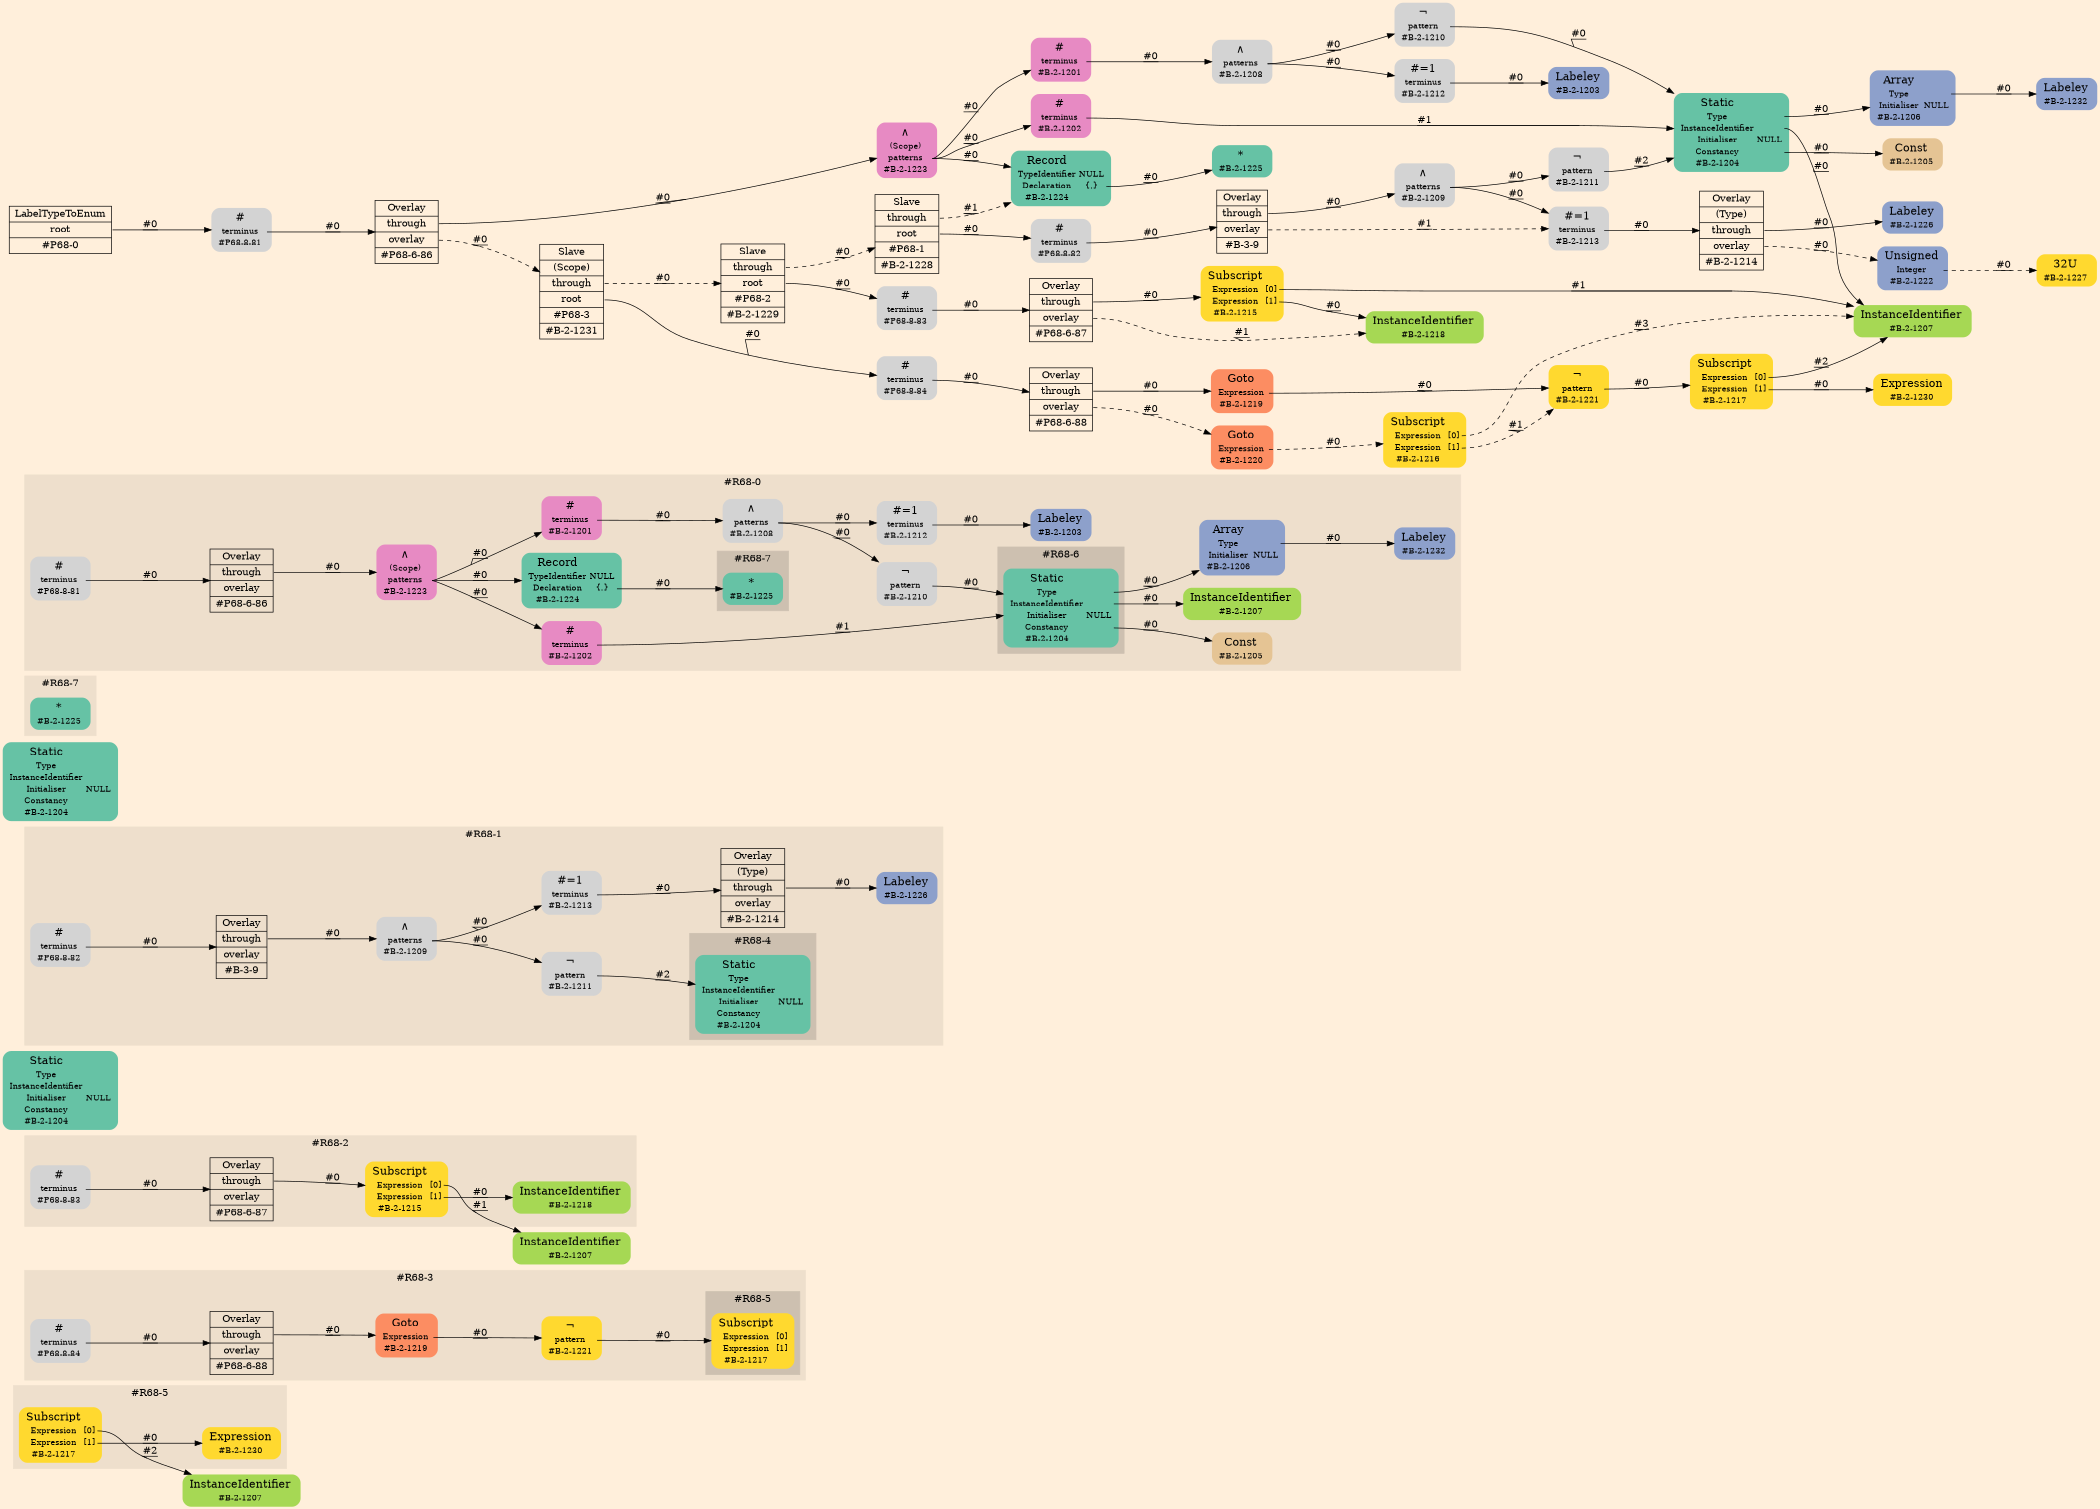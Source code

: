 digraph Inferno {
graph [
rankdir = "LR"
ranksep = 1.0
size = "14,20"
bgcolor = antiquewhite1
color = black
fontcolor = black
];
node [
];
"#R68-5/#B-2-1207" [
shape = "plaintext"
fillcolor = "/set28/5"
label = <<TABLE BORDER="0" CELLBORDER="0" CELLSPACING="0">
 <TR>
  <TD><FONT POINT-SIZE="16.0">InstanceIdentifier</FONT></TD>
  <TD></TD>
 </TR>
 <TR>
  <TD>#B-2-1207</TD>
  <TD PORT="port0"></TD>
 </TR>
</TABLE>>
style = "rounded,filled"
fontsize = "12"
];
subgraph "cluster#R68-5" {
label = "#R68-5"
style = "filled"
color = antiquewhite2
"#R68-5/#B-2-1230" [
shape = "plaintext"
fillcolor = "/set28/6"
label = <<TABLE BORDER="0" CELLBORDER="0" CELLSPACING="0">
 <TR>
  <TD><FONT POINT-SIZE="16.0">Expression</FONT></TD>
  <TD></TD>
 </TR>
 <TR>
  <TD>#B-2-1230</TD>
  <TD PORT="port0"></TD>
 </TR>
</TABLE>>
style = "rounded,filled"
fontsize = "12"
];
"#R68-5/#B-2-1217" [
shape = "plaintext"
fillcolor = "/set28/6"
label = <<TABLE BORDER="0" CELLBORDER="0" CELLSPACING="0">
 <TR>
  <TD><FONT POINT-SIZE="16.0">Subscript</FONT></TD>
  <TD></TD>
 </TR>
 <TR>
  <TD>Expression</TD>
  <TD PORT="port0">[0]</TD>
 </TR>
 <TR>
  <TD>Expression</TD>
  <TD PORT="port1">[1]</TD>
 </TR>
 <TR>
  <TD>#B-2-1217</TD>
  <TD PORT="port2"></TD>
 </TR>
</TABLE>>
style = "rounded,filled"
fontsize = "12"
];
}
subgraph "cluster#R68-3" {
label = "#R68-3"
style = "filled"
color = antiquewhite2
"#R68-3/#B-2-1221" [
shape = "plaintext"
fillcolor = "/set28/6"
label = <<TABLE BORDER="0" CELLBORDER="0" CELLSPACING="0">
 <TR>
  <TD><FONT POINT-SIZE="16.0">¬</FONT></TD>
  <TD></TD>
 </TR>
 <TR>
  <TD>pattern</TD>
  <TD PORT="port0"></TD>
 </TR>
 <TR>
  <TD>#B-2-1221</TD>
  <TD PORT="port1"></TD>
 </TR>
</TABLE>>
style = "rounded,filled"
fontsize = "12"
];
"#R68-3/#B-2-1219" [
shape = "plaintext"
fillcolor = "/set28/2"
label = <<TABLE BORDER="0" CELLBORDER="0" CELLSPACING="0">
 <TR>
  <TD><FONT POINT-SIZE="16.0">Goto</FONT></TD>
  <TD></TD>
 </TR>
 <TR>
  <TD>Expression</TD>
  <TD PORT="port0"></TD>
 </TR>
 <TR>
  <TD>#B-2-1219</TD>
  <TD PORT="port1"></TD>
 </TR>
</TABLE>>
style = "rounded,filled"
fontsize = "12"
];
"#R68-3/#P68-8-84" [
shape = "plaintext"
label = <<TABLE BORDER="0" CELLBORDER="0" CELLSPACING="0">
 <TR>
  <TD><FONT POINT-SIZE="16.0">#</FONT></TD>
  <TD></TD>
 </TR>
 <TR>
  <TD>terminus</TD>
  <TD PORT="port0"></TD>
 </TR>
 <TR>
  <TD>#P68-8-84</TD>
  <TD PORT="port1"></TD>
 </TR>
</TABLE>>
style = "rounded,filled"
fontsize = "12"
];
"#R68-3/#P68-6-88" [
shape = "record"
fillcolor = antiquewhite2
label = "<fixed> Overlay | <port0> through | <port1> overlay | <port2> #P68-6-88"
style = "filled"
fontsize = "14"
color = black
fontcolor = black
];
subgraph "cluster#R68-5" {
label = "#R68-5"
style = "filled"
color = antiquewhite3
"#R68-3/#B-2-1217" [
shape = "plaintext"
fillcolor = "/set28/6"
label = <<TABLE BORDER="0" CELLBORDER="0" CELLSPACING="0">
 <TR>
  <TD><FONT POINT-SIZE="16.0">Subscript</FONT></TD>
  <TD></TD>
 </TR>
 <TR>
  <TD>Expression</TD>
  <TD PORT="port0">[0]</TD>
 </TR>
 <TR>
  <TD>Expression</TD>
  <TD PORT="port1">[1]</TD>
 </TR>
 <TR>
  <TD>#B-2-1217</TD>
  <TD PORT="port2"></TD>
 </TR>
</TABLE>>
style = "rounded,filled"
fontsize = "12"
];
}
}
"#R68-2/#B-2-1207" [
shape = "plaintext"
fillcolor = "/set28/5"
label = <<TABLE BORDER="0" CELLBORDER="0" CELLSPACING="0">
 <TR>
  <TD><FONT POINT-SIZE="16.0">InstanceIdentifier</FONT></TD>
  <TD></TD>
 </TR>
 <TR>
  <TD>#B-2-1207</TD>
  <TD PORT="port0"></TD>
 </TR>
</TABLE>>
style = "rounded,filled"
fontsize = "12"
];
subgraph "cluster#R68-2" {
label = "#R68-2"
style = "filled"
color = antiquewhite2
"#R68-2/#B-2-1218" [
shape = "plaintext"
fillcolor = "/set28/5"
label = <<TABLE BORDER="0" CELLBORDER="0" CELLSPACING="0">
 <TR>
  <TD><FONT POINT-SIZE="16.0">InstanceIdentifier</FONT></TD>
  <TD></TD>
 </TR>
 <TR>
  <TD>#B-2-1218</TD>
  <TD PORT="port0"></TD>
 </TR>
</TABLE>>
style = "rounded,filled"
fontsize = "12"
];
"#R68-2/#P68-8-83" [
shape = "plaintext"
label = <<TABLE BORDER="0" CELLBORDER="0" CELLSPACING="0">
 <TR>
  <TD><FONT POINT-SIZE="16.0">#</FONT></TD>
  <TD></TD>
 </TR>
 <TR>
  <TD>terminus</TD>
  <TD PORT="port0"></TD>
 </TR>
 <TR>
  <TD>#P68-8-83</TD>
  <TD PORT="port1"></TD>
 </TR>
</TABLE>>
style = "rounded,filled"
fontsize = "12"
];
"#R68-2/#B-2-1215" [
shape = "plaintext"
fillcolor = "/set28/6"
label = <<TABLE BORDER="0" CELLBORDER="0" CELLSPACING="0">
 <TR>
  <TD><FONT POINT-SIZE="16.0">Subscript</FONT></TD>
  <TD></TD>
 </TR>
 <TR>
  <TD>Expression</TD>
  <TD PORT="port0">[0]</TD>
 </TR>
 <TR>
  <TD>Expression</TD>
  <TD PORT="port1">[1]</TD>
 </TR>
 <TR>
  <TD>#B-2-1215</TD>
  <TD PORT="port2"></TD>
 </TR>
</TABLE>>
style = "rounded,filled"
fontsize = "12"
];
"#R68-2/#P68-6-87" [
shape = "record"
fillcolor = antiquewhite2
label = "<fixed> Overlay | <port0> through | <port1> overlay | <port2> #P68-6-87"
style = "filled"
fontsize = "14"
color = black
fontcolor = black
];
}
"#R68-4/#B-2-1204" [
shape = "plaintext"
fillcolor = "/set28/1"
label = <<TABLE BORDER="0" CELLBORDER="0" CELLSPACING="0">
 <TR>
  <TD><FONT POINT-SIZE="16.0">Static</FONT></TD>
  <TD></TD>
 </TR>
 <TR>
  <TD>Type</TD>
  <TD PORT="port0"></TD>
 </TR>
 <TR>
  <TD>InstanceIdentifier</TD>
  <TD PORT="port1"></TD>
 </TR>
 <TR>
  <TD>Initialiser</TD>
  <TD PORT="port2">NULL</TD>
 </TR>
 <TR>
  <TD>Constancy</TD>
  <TD PORT="port3"></TD>
 </TR>
 <TR>
  <TD>#B-2-1204</TD>
  <TD PORT="port4"></TD>
 </TR>
</TABLE>>
style = "rounded,filled"
fontsize = "12"
];
subgraph "cluster#R68-4" {
label = "#R68-4"
style = "filled"
color = antiquewhite2
}
subgraph "cluster#R68-1" {
label = "#R68-1"
style = "filled"
color = antiquewhite2
"#R68-1/#B-2-1211" [
shape = "plaintext"
label = <<TABLE BORDER="0" CELLBORDER="0" CELLSPACING="0">
 <TR>
  <TD><FONT POINT-SIZE="16.0">¬</FONT></TD>
  <TD></TD>
 </TR>
 <TR>
  <TD>pattern</TD>
  <TD PORT="port0"></TD>
 </TR>
 <TR>
  <TD>#B-2-1211</TD>
  <TD PORT="port1"></TD>
 </TR>
</TABLE>>
style = "rounded,filled"
fontsize = "12"
];
"#R68-1/#B-3-9" [
shape = "record"
fillcolor = antiquewhite2
label = "<fixed> Overlay | <port0> through | <port1> overlay | <port2> #B-3-9"
style = "filled"
fontsize = "14"
color = black
fontcolor = black
];
"#R68-1/#B-2-1213" [
shape = "plaintext"
label = <<TABLE BORDER="0" CELLBORDER="0" CELLSPACING="0">
 <TR>
  <TD><FONT POINT-SIZE="16.0">#=1</FONT></TD>
  <TD></TD>
 </TR>
 <TR>
  <TD>terminus</TD>
  <TD PORT="port0"></TD>
 </TR>
 <TR>
  <TD>#B-2-1213</TD>
  <TD PORT="port1"></TD>
 </TR>
</TABLE>>
style = "rounded,filled"
fontsize = "12"
];
"#R68-1/#B-2-1214" [
shape = "record"
fillcolor = antiquewhite2
label = "<fixed> Overlay | <port0> (Type) | <port1> through | <port2> overlay | <port3> #B-2-1214"
style = "filled"
fontsize = "14"
color = black
fontcolor = black
];
"#R68-1/#B-2-1226" [
shape = "plaintext"
fillcolor = "/set28/3"
label = <<TABLE BORDER="0" CELLBORDER="0" CELLSPACING="0">
 <TR>
  <TD><FONT POINT-SIZE="16.0">Labeley</FONT></TD>
  <TD></TD>
 </TR>
 <TR>
  <TD>#B-2-1226</TD>
  <TD PORT="port0"></TD>
 </TR>
</TABLE>>
style = "rounded,filled"
fontsize = "12"
];
"#R68-1/#P68-8-82" [
shape = "plaintext"
label = <<TABLE BORDER="0" CELLBORDER="0" CELLSPACING="0">
 <TR>
  <TD><FONT POINT-SIZE="16.0">#</FONT></TD>
  <TD></TD>
 </TR>
 <TR>
  <TD>terminus</TD>
  <TD PORT="port0"></TD>
 </TR>
 <TR>
  <TD>#P68-8-82</TD>
  <TD PORT="port1"></TD>
 </TR>
</TABLE>>
style = "rounded,filled"
fontsize = "12"
];
"#R68-1/#B-2-1209" [
shape = "plaintext"
label = <<TABLE BORDER="0" CELLBORDER="0" CELLSPACING="0">
 <TR>
  <TD><FONT POINT-SIZE="16.0">∧</FONT></TD>
  <TD></TD>
 </TR>
 <TR>
  <TD>patterns</TD>
  <TD PORT="port0"></TD>
 </TR>
 <TR>
  <TD>#B-2-1209</TD>
  <TD PORT="port1"></TD>
 </TR>
</TABLE>>
style = "rounded,filled"
fontsize = "12"
];
subgraph "cluster#R68-4" {
label = "#R68-4"
style = "filled"
color = antiquewhite3
"#R68-1/#B-2-1204" [
shape = "plaintext"
fillcolor = "/set28/1"
label = <<TABLE BORDER="0" CELLBORDER="0" CELLSPACING="0">
 <TR>
  <TD><FONT POINT-SIZE="16.0">Static</FONT></TD>
  <TD></TD>
 </TR>
 <TR>
  <TD>Type</TD>
  <TD PORT="port0"></TD>
 </TR>
 <TR>
  <TD>InstanceIdentifier</TD>
  <TD PORT="port1"></TD>
 </TR>
 <TR>
  <TD>Initialiser</TD>
  <TD PORT="port2">NULL</TD>
 </TR>
 <TR>
  <TD>Constancy</TD>
  <TD PORT="port3"></TD>
 </TR>
 <TR>
  <TD>#B-2-1204</TD>
  <TD PORT="port4"></TD>
 </TR>
</TABLE>>
style = "rounded,filled"
fontsize = "12"
];
}
}
"#R68-6/#B-2-1204" [
shape = "plaintext"
fillcolor = "/set28/1"
label = <<TABLE BORDER="0" CELLBORDER="0" CELLSPACING="0">
 <TR>
  <TD><FONT POINT-SIZE="16.0">Static</FONT></TD>
  <TD></TD>
 </TR>
 <TR>
  <TD>Type</TD>
  <TD PORT="port0"></TD>
 </TR>
 <TR>
  <TD>InstanceIdentifier</TD>
  <TD PORT="port1"></TD>
 </TR>
 <TR>
  <TD>Initialiser</TD>
  <TD PORT="port2">NULL</TD>
 </TR>
 <TR>
  <TD>Constancy</TD>
  <TD PORT="port3"></TD>
 </TR>
 <TR>
  <TD>#B-2-1204</TD>
  <TD PORT="port4"></TD>
 </TR>
</TABLE>>
style = "rounded,filled"
fontsize = "12"
];
subgraph "cluster#R68-6" {
label = "#R68-6"
style = "filled"
color = antiquewhite2
}
subgraph "cluster#R68-7" {
label = "#R68-7"
style = "filled"
color = antiquewhite2
"#R68-7/#B-2-1225" [
shape = "plaintext"
fillcolor = "/set28/1"
label = <<TABLE BORDER="0" CELLBORDER="0" CELLSPACING="0">
 <TR>
  <TD><FONT POINT-SIZE="16.0">*</FONT></TD>
  <TD></TD>
 </TR>
 <TR>
  <TD>#B-2-1225</TD>
  <TD PORT="port0"></TD>
 </TR>
</TABLE>>
style = "rounded,filled"
fontsize = "12"
];
}
subgraph "cluster#R68-0" {
label = "#R68-0"
style = "filled"
color = antiquewhite2
"#R68-0/#B-2-1205" [
shape = "plaintext"
fillcolor = "/set28/7"
label = <<TABLE BORDER="0" CELLBORDER="0" CELLSPACING="0">
 <TR>
  <TD><FONT POINT-SIZE="16.0">Const</FONT></TD>
  <TD></TD>
 </TR>
 <TR>
  <TD>#B-2-1205</TD>
  <TD PORT="port0"></TD>
 </TR>
</TABLE>>
style = "rounded,filled"
fontsize = "12"
];
"#R68-0/#B-2-1232" [
shape = "plaintext"
fillcolor = "/set28/3"
label = <<TABLE BORDER="0" CELLBORDER="0" CELLSPACING="0">
 <TR>
  <TD><FONT POINT-SIZE="16.0">Labeley</FONT></TD>
  <TD></TD>
 </TR>
 <TR>
  <TD>#B-2-1232</TD>
  <TD PORT="port0"></TD>
 </TR>
</TABLE>>
style = "rounded,filled"
fontsize = "12"
];
"#R68-0/#B-2-1206" [
shape = "plaintext"
fillcolor = "/set28/3"
label = <<TABLE BORDER="0" CELLBORDER="0" CELLSPACING="0">
 <TR>
  <TD><FONT POINT-SIZE="16.0">Array</FONT></TD>
  <TD></TD>
 </TR>
 <TR>
  <TD>Type</TD>
  <TD PORT="port0"></TD>
 </TR>
 <TR>
  <TD>Initialiser</TD>
  <TD PORT="port1">NULL</TD>
 </TR>
 <TR>
  <TD>#B-2-1206</TD>
  <TD PORT="port2"></TD>
 </TR>
</TABLE>>
style = "rounded,filled"
fontsize = "12"
];
"#R68-0/#B-2-1207" [
shape = "plaintext"
fillcolor = "/set28/5"
label = <<TABLE BORDER="0" CELLBORDER="0" CELLSPACING="0">
 <TR>
  <TD><FONT POINT-SIZE="16.0">InstanceIdentifier</FONT></TD>
  <TD></TD>
 </TR>
 <TR>
  <TD>#B-2-1207</TD>
  <TD PORT="port0"></TD>
 </TR>
</TABLE>>
style = "rounded,filled"
fontsize = "12"
];
"#R68-0/#B-2-1210" [
shape = "plaintext"
label = <<TABLE BORDER="0" CELLBORDER="0" CELLSPACING="0">
 <TR>
  <TD><FONT POINT-SIZE="16.0">¬</FONT></TD>
  <TD></TD>
 </TR>
 <TR>
  <TD>pattern</TD>
  <TD PORT="port0"></TD>
 </TR>
 <TR>
  <TD>#B-2-1210</TD>
  <TD PORT="port1"></TD>
 </TR>
</TABLE>>
style = "rounded,filled"
fontsize = "12"
];
"#R68-0/#B-2-1212" [
shape = "plaintext"
label = <<TABLE BORDER="0" CELLBORDER="0" CELLSPACING="0">
 <TR>
  <TD><FONT POINT-SIZE="16.0">#=1</FONT></TD>
  <TD></TD>
 </TR>
 <TR>
  <TD>terminus</TD>
  <TD PORT="port0"></TD>
 </TR>
 <TR>
  <TD>#B-2-1212</TD>
  <TD PORT="port1"></TD>
 </TR>
</TABLE>>
style = "rounded,filled"
fontsize = "12"
];
"#R68-0/#B-2-1202" [
shape = "plaintext"
fillcolor = "/set28/4"
label = <<TABLE BORDER="0" CELLBORDER="0" CELLSPACING="0">
 <TR>
  <TD><FONT POINT-SIZE="16.0">#</FONT></TD>
  <TD></TD>
 </TR>
 <TR>
  <TD>terminus</TD>
  <TD PORT="port0"></TD>
 </TR>
 <TR>
  <TD>#B-2-1202</TD>
  <TD PORT="port1"></TD>
 </TR>
</TABLE>>
style = "rounded,filled"
fontsize = "12"
];
"#R68-0/#P68-6-86" [
shape = "record"
fillcolor = antiquewhite2
label = "<fixed> Overlay | <port0> through | <port1> overlay | <port2> #P68-6-86"
style = "filled"
fontsize = "14"
color = black
fontcolor = black
];
"#R68-0/#B-2-1208" [
shape = "plaintext"
label = <<TABLE BORDER="0" CELLBORDER="0" CELLSPACING="0">
 <TR>
  <TD><FONT POINT-SIZE="16.0">∧</FONT></TD>
  <TD></TD>
 </TR>
 <TR>
  <TD>patterns</TD>
  <TD PORT="port0"></TD>
 </TR>
 <TR>
  <TD>#B-2-1208</TD>
  <TD PORT="port1"></TD>
 </TR>
</TABLE>>
style = "rounded,filled"
fontsize = "12"
];
"#R68-0/#B-2-1204" [
shape = "plaintext"
fillcolor = "/set28/1"
label = <<TABLE BORDER="0" CELLBORDER="0" CELLSPACING="0">
 <TR>
  <TD><FONT POINT-SIZE="16.0">Static</FONT></TD>
  <TD></TD>
 </TR>
 <TR>
  <TD>Type</TD>
  <TD PORT="port0"></TD>
 </TR>
 <TR>
  <TD>InstanceIdentifier</TD>
  <TD PORT="port1"></TD>
 </TR>
 <TR>
  <TD>Initialiser</TD>
  <TD PORT="port2">NULL</TD>
 </TR>
 <TR>
  <TD>Constancy</TD>
  <TD PORT="port3"></TD>
 </TR>
 <TR>
  <TD>#B-2-1204</TD>
  <TD PORT="port4"></TD>
 </TR>
</TABLE>>
style = "rounded,filled"
fontsize = "12"
];
"#R68-0/#P68-8-81" [
shape = "plaintext"
label = <<TABLE BORDER="0" CELLBORDER="0" CELLSPACING="0">
 <TR>
  <TD><FONT POINT-SIZE="16.0">#</FONT></TD>
  <TD></TD>
 </TR>
 <TR>
  <TD>terminus</TD>
  <TD PORT="port0"></TD>
 </TR>
 <TR>
  <TD>#P68-8-81</TD>
  <TD PORT="port1"></TD>
 </TR>
</TABLE>>
style = "rounded,filled"
fontsize = "12"
];
"#R68-0/#B-2-1224" [
shape = "plaintext"
fillcolor = "/set28/1"
label = <<TABLE BORDER="0" CELLBORDER="0" CELLSPACING="0">
 <TR>
  <TD><FONT POINT-SIZE="16.0">Record</FONT></TD>
  <TD></TD>
 </TR>
 <TR>
  <TD>TypeIdentifier</TD>
  <TD PORT="port0">NULL</TD>
 </TR>
 <TR>
  <TD>Declaration</TD>
  <TD PORT="port1">{.}</TD>
 </TR>
 <TR>
  <TD>#B-2-1224</TD>
  <TD PORT="port2"></TD>
 </TR>
</TABLE>>
style = "rounded,filled"
fontsize = "12"
];
"#R68-0/#B-2-1223" [
shape = "plaintext"
fillcolor = "/set28/4"
label = <<TABLE BORDER="0" CELLBORDER="0" CELLSPACING="0">
 <TR>
  <TD><FONT POINT-SIZE="16.0">∧</FONT></TD>
  <TD></TD>
 </TR>
 <TR>
  <TD>(Scope)</TD>
  <TD PORT="port0"></TD>
 </TR>
 <TR>
  <TD>patterns</TD>
  <TD PORT="port1"></TD>
 </TR>
 <TR>
  <TD>#B-2-1223</TD>
  <TD PORT="port2"></TD>
 </TR>
</TABLE>>
style = "rounded,filled"
fontsize = "12"
];
"#R68-0/#B-2-1203" [
shape = "plaintext"
fillcolor = "/set28/3"
label = <<TABLE BORDER="0" CELLBORDER="0" CELLSPACING="0">
 <TR>
  <TD><FONT POINT-SIZE="16.0">Labeley</FONT></TD>
  <TD></TD>
 </TR>
 <TR>
  <TD>#B-2-1203</TD>
  <TD PORT="port0"></TD>
 </TR>
</TABLE>>
style = "rounded,filled"
fontsize = "12"
];
"#R68-0/#B-2-1201" [
shape = "plaintext"
fillcolor = "/set28/4"
label = <<TABLE BORDER="0" CELLBORDER="0" CELLSPACING="0">
 <TR>
  <TD><FONT POINT-SIZE="16.0">#</FONT></TD>
  <TD></TD>
 </TR>
 <TR>
  <TD>terminus</TD>
  <TD PORT="port0"></TD>
 </TR>
 <TR>
  <TD>#B-2-1201</TD>
  <TD PORT="port1"></TD>
 </TR>
</TABLE>>
style = "rounded,filled"
fontsize = "12"
];
subgraph "cluster#R68-6" {
label = "#R68-6"
style = "filled"
color = antiquewhite3
"#R68-0/#B-2-1204" [
shape = "plaintext"
fillcolor = "/set28/1"
label = <<TABLE BORDER="0" CELLBORDER="0" CELLSPACING="0">
 <TR>
  <TD><FONT POINT-SIZE="16.0">Static</FONT></TD>
  <TD></TD>
 </TR>
 <TR>
  <TD>Type</TD>
  <TD PORT="port0"></TD>
 </TR>
 <TR>
  <TD>InstanceIdentifier</TD>
  <TD PORT="port1"></TD>
 </TR>
 <TR>
  <TD>Initialiser</TD>
  <TD PORT="port2">NULL</TD>
 </TR>
 <TR>
  <TD>Constancy</TD>
  <TD PORT="port3"></TD>
 </TR>
 <TR>
  <TD>#B-2-1204</TD>
  <TD PORT="port4"></TD>
 </TR>
</TABLE>>
style = "rounded,filled"
fontsize = "12"
];
}
subgraph "cluster#R68-7" {
label = "#R68-7"
style = "filled"
color = antiquewhite3
"#R68-0/#B-2-1225" [
shape = "plaintext"
fillcolor = "/set28/1"
label = <<TABLE BORDER="0" CELLBORDER="0" CELLSPACING="0">
 <TR>
  <TD><FONT POINT-SIZE="16.0">*</FONT></TD>
  <TD></TD>
 </TR>
 <TR>
  <TD>#B-2-1225</TD>
  <TD PORT="port0"></TD>
 </TR>
</TABLE>>
style = "rounded,filled"
fontsize = "12"
];
}
}
"CR#P68-0" [
shape = "record"
fillcolor = antiquewhite1
label = "<fixed> LabelTypeToEnum | <port0> root | <port1> #P68-0"
style = "filled"
fontsize = "14"
color = black
fontcolor = black
];
"#P68-8-81" [
shape = "plaintext"
label = <<TABLE BORDER="0" CELLBORDER="0" CELLSPACING="0">
 <TR>
  <TD><FONT POINT-SIZE="16.0">#</FONT></TD>
  <TD></TD>
 </TR>
 <TR>
  <TD>terminus</TD>
  <TD PORT="port0"></TD>
 </TR>
 <TR>
  <TD>#P68-8-81</TD>
  <TD PORT="port1"></TD>
 </TR>
</TABLE>>
style = "rounded,filled"
fontsize = "12"
];
"#P68-6-86" [
shape = "record"
fillcolor = antiquewhite1
label = "<fixed> Overlay | <port0> through | <port1> overlay | <port2> #P68-6-86"
style = "filled"
fontsize = "14"
color = black
fontcolor = black
];
"#B-2-1223" [
shape = "plaintext"
fillcolor = "/set28/4"
label = <<TABLE BORDER="0" CELLBORDER="0" CELLSPACING="0">
 <TR>
  <TD><FONT POINT-SIZE="16.0">∧</FONT></TD>
  <TD></TD>
 </TR>
 <TR>
  <TD>(Scope)</TD>
  <TD PORT="port0"></TD>
 </TR>
 <TR>
  <TD>patterns</TD>
  <TD PORT="port1"></TD>
 </TR>
 <TR>
  <TD>#B-2-1223</TD>
  <TD PORT="port2"></TD>
 </TR>
</TABLE>>
style = "rounded,filled"
fontsize = "12"
];
"#B-2-1224" [
shape = "plaintext"
fillcolor = "/set28/1"
label = <<TABLE BORDER="0" CELLBORDER="0" CELLSPACING="0">
 <TR>
  <TD><FONT POINT-SIZE="16.0">Record</FONT></TD>
  <TD></TD>
 </TR>
 <TR>
  <TD>TypeIdentifier</TD>
  <TD PORT="port0">NULL</TD>
 </TR>
 <TR>
  <TD>Declaration</TD>
  <TD PORT="port1">{.}</TD>
 </TR>
 <TR>
  <TD>#B-2-1224</TD>
  <TD PORT="port2"></TD>
 </TR>
</TABLE>>
style = "rounded,filled"
fontsize = "12"
];
"#B-2-1225" [
shape = "plaintext"
fillcolor = "/set28/1"
label = <<TABLE BORDER="0" CELLBORDER="0" CELLSPACING="0">
 <TR>
  <TD><FONT POINT-SIZE="16.0">*</FONT></TD>
  <TD></TD>
 </TR>
 <TR>
  <TD>#B-2-1225</TD>
  <TD PORT="port0"></TD>
 </TR>
</TABLE>>
style = "rounded,filled"
fontsize = "12"
];
"#B-2-1201" [
shape = "plaintext"
fillcolor = "/set28/4"
label = <<TABLE BORDER="0" CELLBORDER="0" CELLSPACING="0">
 <TR>
  <TD><FONT POINT-SIZE="16.0">#</FONT></TD>
  <TD></TD>
 </TR>
 <TR>
  <TD>terminus</TD>
  <TD PORT="port0"></TD>
 </TR>
 <TR>
  <TD>#B-2-1201</TD>
  <TD PORT="port1"></TD>
 </TR>
</TABLE>>
style = "rounded,filled"
fontsize = "12"
];
"#B-2-1208" [
shape = "plaintext"
label = <<TABLE BORDER="0" CELLBORDER="0" CELLSPACING="0">
 <TR>
  <TD><FONT POINT-SIZE="16.0">∧</FONT></TD>
  <TD></TD>
 </TR>
 <TR>
  <TD>patterns</TD>
  <TD PORT="port0"></TD>
 </TR>
 <TR>
  <TD>#B-2-1208</TD>
  <TD PORT="port1"></TD>
 </TR>
</TABLE>>
style = "rounded,filled"
fontsize = "12"
];
"#B-2-1212" [
shape = "plaintext"
label = <<TABLE BORDER="0" CELLBORDER="0" CELLSPACING="0">
 <TR>
  <TD><FONT POINT-SIZE="16.0">#=1</FONT></TD>
  <TD></TD>
 </TR>
 <TR>
  <TD>terminus</TD>
  <TD PORT="port0"></TD>
 </TR>
 <TR>
  <TD>#B-2-1212</TD>
  <TD PORT="port1"></TD>
 </TR>
</TABLE>>
style = "rounded,filled"
fontsize = "12"
];
"#B-2-1203" [
shape = "plaintext"
fillcolor = "/set28/3"
label = <<TABLE BORDER="0" CELLBORDER="0" CELLSPACING="0">
 <TR>
  <TD><FONT POINT-SIZE="16.0">Labeley</FONT></TD>
  <TD></TD>
 </TR>
 <TR>
  <TD>#B-2-1203</TD>
  <TD PORT="port0"></TD>
 </TR>
</TABLE>>
style = "rounded,filled"
fontsize = "12"
];
"#B-2-1210" [
shape = "plaintext"
label = <<TABLE BORDER="0" CELLBORDER="0" CELLSPACING="0">
 <TR>
  <TD><FONT POINT-SIZE="16.0">¬</FONT></TD>
  <TD></TD>
 </TR>
 <TR>
  <TD>pattern</TD>
  <TD PORT="port0"></TD>
 </TR>
 <TR>
  <TD>#B-2-1210</TD>
  <TD PORT="port1"></TD>
 </TR>
</TABLE>>
style = "rounded,filled"
fontsize = "12"
];
"#B-2-1204" [
shape = "plaintext"
fillcolor = "/set28/1"
label = <<TABLE BORDER="0" CELLBORDER="0" CELLSPACING="0">
 <TR>
  <TD><FONT POINT-SIZE="16.0">Static</FONT></TD>
  <TD></TD>
 </TR>
 <TR>
  <TD>Type</TD>
  <TD PORT="port0"></TD>
 </TR>
 <TR>
  <TD>InstanceIdentifier</TD>
  <TD PORT="port1"></TD>
 </TR>
 <TR>
  <TD>Initialiser</TD>
  <TD PORT="port2">NULL</TD>
 </TR>
 <TR>
  <TD>Constancy</TD>
  <TD PORT="port3"></TD>
 </TR>
 <TR>
  <TD>#B-2-1204</TD>
  <TD PORT="port4"></TD>
 </TR>
</TABLE>>
style = "rounded,filled"
fontsize = "12"
];
"#B-2-1206" [
shape = "plaintext"
fillcolor = "/set28/3"
label = <<TABLE BORDER="0" CELLBORDER="0" CELLSPACING="0">
 <TR>
  <TD><FONT POINT-SIZE="16.0">Array</FONT></TD>
  <TD></TD>
 </TR>
 <TR>
  <TD>Type</TD>
  <TD PORT="port0"></TD>
 </TR>
 <TR>
  <TD>Initialiser</TD>
  <TD PORT="port1">NULL</TD>
 </TR>
 <TR>
  <TD>#B-2-1206</TD>
  <TD PORT="port2"></TD>
 </TR>
</TABLE>>
style = "rounded,filled"
fontsize = "12"
];
"#B-2-1232" [
shape = "plaintext"
fillcolor = "/set28/3"
label = <<TABLE BORDER="0" CELLBORDER="0" CELLSPACING="0">
 <TR>
  <TD><FONT POINT-SIZE="16.0">Labeley</FONT></TD>
  <TD></TD>
 </TR>
 <TR>
  <TD>#B-2-1232</TD>
  <TD PORT="port0"></TD>
 </TR>
</TABLE>>
style = "rounded,filled"
fontsize = "12"
];
"#B-2-1207" [
shape = "plaintext"
fillcolor = "/set28/5"
label = <<TABLE BORDER="0" CELLBORDER="0" CELLSPACING="0">
 <TR>
  <TD><FONT POINT-SIZE="16.0">InstanceIdentifier</FONT></TD>
  <TD></TD>
 </TR>
 <TR>
  <TD>#B-2-1207</TD>
  <TD PORT="port0"></TD>
 </TR>
</TABLE>>
style = "rounded,filled"
fontsize = "12"
];
"#B-2-1205" [
shape = "plaintext"
fillcolor = "/set28/7"
label = <<TABLE BORDER="0" CELLBORDER="0" CELLSPACING="0">
 <TR>
  <TD><FONT POINT-SIZE="16.0">Const</FONT></TD>
  <TD></TD>
 </TR>
 <TR>
  <TD>#B-2-1205</TD>
  <TD PORT="port0"></TD>
 </TR>
</TABLE>>
style = "rounded,filled"
fontsize = "12"
];
"#B-2-1202" [
shape = "plaintext"
fillcolor = "/set28/4"
label = <<TABLE BORDER="0" CELLBORDER="0" CELLSPACING="0">
 <TR>
  <TD><FONT POINT-SIZE="16.0">#</FONT></TD>
  <TD></TD>
 </TR>
 <TR>
  <TD>terminus</TD>
  <TD PORT="port0"></TD>
 </TR>
 <TR>
  <TD>#B-2-1202</TD>
  <TD PORT="port1"></TD>
 </TR>
</TABLE>>
style = "rounded,filled"
fontsize = "12"
];
"#B-2-1231" [
shape = "record"
fillcolor = antiquewhite1
label = "<fixed> Slave | <port0> (Scope) | <port1> through | <port2> root | <port3> #P68-3 | <port4> #B-2-1231"
style = "filled"
fontsize = "14"
color = black
fontcolor = black
];
"#B-2-1229" [
shape = "record"
fillcolor = antiquewhite1
label = "<fixed> Slave | <port0> through | <port1> root | <port2> #P68-2 | <port3> #B-2-1229"
style = "filled"
fontsize = "14"
color = black
fontcolor = black
];
"#B-2-1228" [
shape = "record"
fillcolor = antiquewhite1
label = "<fixed> Slave | <port0> through | <port1> root | <port2> #P68-1 | <port3> #B-2-1228"
style = "filled"
fontsize = "14"
color = black
fontcolor = black
];
"#P68-8-82" [
shape = "plaintext"
label = <<TABLE BORDER="0" CELLBORDER="0" CELLSPACING="0">
 <TR>
  <TD><FONT POINT-SIZE="16.0">#</FONT></TD>
  <TD></TD>
 </TR>
 <TR>
  <TD>terminus</TD>
  <TD PORT="port0"></TD>
 </TR>
 <TR>
  <TD>#P68-8-82</TD>
  <TD PORT="port1"></TD>
 </TR>
</TABLE>>
style = "rounded,filled"
fontsize = "12"
];
"#B-3-9" [
shape = "record"
fillcolor = antiquewhite1
label = "<fixed> Overlay | <port0> through | <port1> overlay | <port2> #B-3-9"
style = "filled"
fontsize = "14"
color = black
fontcolor = black
];
"#B-2-1209" [
shape = "plaintext"
label = <<TABLE BORDER="0" CELLBORDER="0" CELLSPACING="0">
 <TR>
  <TD><FONT POINT-SIZE="16.0">∧</FONT></TD>
  <TD></TD>
 </TR>
 <TR>
  <TD>patterns</TD>
  <TD PORT="port0"></TD>
 </TR>
 <TR>
  <TD>#B-2-1209</TD>
  <TD PORT="port1"></TD>
 </TR>
</TABLE>>
style = "rounded,filled"
fontsize = "12"
];
"#B-2-1213" [
shape = "plaintext"
label = <<TABLE BORDER="0" CELLBORDER="0" CELLSPACING="0">
 <TR>
  <TD><FONT POINT-SIZE="16.0">#=1</FONT></TD>
  <TD></TD>
 </TR>
 <TR>
  <TD>terminus</TD>
  <TD PORT="port0"></TD>
 </TR>
 <TR>
  <TD>#B-2-1213</TD>
  <TD PORT="port1"></TD>
 </TR>
</TABLE>>
style = "rounded,filled"
fontsize = "12"
];
"#B-2-1214" [
shape = "record"
fillcolor = antiquewhite1
label = "<fixed> Overlay | <port0> (Type) | <port1> through | <port2> overlay | <port3> #B-2-1214"
style = "filled"
fontsize = "14"
color = black
fontcolor = black
];
"#B-2-1226" [
shape = "plaintext"
fillcolor = "/set28/3"
label = <<TABLE BORDER="0" CELLBORDER="0" CELLSPACING="0">
 <TR>
  <TD><FONT POINT-SIZE="16.0">Labeley</FONT></TD>
  <TD></TD>
 </TR>
 <TR>
  <TD>#B-2-1226</TD>
  <TD PORT="port0"></TD>
 </TR>
</TABLE>>
style = "rounded,filled"
fontsize = "12"
];
"#B-2-1222" [
shape = "plaintext"
fillcolor = "/set28/3"
label = <<TABLE BORDER="0" CELLBORDER="0" CELLSPACING="0">
 <TR>
  <TD><FONT POINT-SIZE="16.0">Unsigned</FONT></TD>
  <TD></TD>
 </TR>
 <TR>
  <TD>Integer</TD>
  <TD PORT="port0"></TD>
 </TR>
 <TR>
  <TD>#B-2-1222</TD>
  <TD PORT="port1"></TD>
 </TR>
</TABLE>>
style = "rounded,filled"
fontsize = "12"
];
"#B-2-1227" [
shape = "plaintext"
fillcolor = "/set28/6"
label = <<TABLE BORDER="0" CELLBORDER="0" CELLSPACING="0">
 <TR>
  <TD><FONT POINT-SIZE="16.0">32U</FONT></TD>
  <TD></TD>
 </TR>
 <TR>
  <TD>#B-2-1227</TD>
  <TD PORT="port0"></TD>
 </TR>
</TABLE>>
style = "rounded,filled"
fontsize = "12"
];
"#B-2-1211" [
shape = "plaintext"
label = <<TABLE BORDER="0" CELLBORDER="0" CELLSPACING="0">
 <TR>
  <TD><FONT POINT-SIZE="16.0">¬</FONT></TD>
  <TD></TD>
 </TR>
 <TR>
  <TD>pattern</TD>
  <TD PORT="port0"></TD>
 </TR>
 <TR>
  <TD>#B-2-1211</TD>
  <TD PORT="port1"></TD>
 </TR>
</TABLE>>
style = "rounded,filled"
fontsize = "12"
];
"#P68-8-83" [
shape = "plaintext"
label = <<TABLE BORDER="0" CELLBORDER="0" CELLSPACING="0">
 <TR>
  <TD><FONT POINT-SIZE="16.0">#</FONT></TD>
  <TD></TD>
 </TR>
 <TR>
  <TD>terminus</TD>
  <TD PORT="port0"></TD>
 </TR>
 <TR>
  <TD>#P68-8-83</TD>
  <TD PORT="port1"></TD>
 </TR>
</TABLE>>
style = "rounded,filled"
fontsize = "12"
];
"#P68-6-87" [
shape = "record"
fillcolor = antiquewhite1
label = "<fixed> Overlay | <port0> through | <port1> overlay | <port2> #P68-6-87"
style = "filled"
fontsize = "14"
color = black
fontcolor = black
];
"#B-2-1215" [
shape = "plaintext"
fillcolor = "/set28/6"
label = <<TABLE BORDER="0" CELLBORDER="0" CELLSPACING="0">
 <TR>
  <TD><FONT POINT-SIZE="16.0">Subscript</FONT></TD>
  <TD></TD>
 </TR>
 <TR>
  <TD>Expression</TD>
  <TD PORT="port0">[0]</TD>
 </TR>
 <TR>
  <TD>Expression</TD>
  <TD PORT="port1">[1]</TD>
 </TR>
 <TR>
  <TD>#B-2-1215</TD>
  <TD PORT="port2"></TD>
 </TR>
</TABLE>>
style = "rounded,filled"
fontsize = "12"
];
"#B-2-1218" [
shape = "plaintext"
fillcolor = "/set28/5"
label = <<TABLE BORDER="0" CELLBORDER="0" CELLSPACING="0">
 <TR>
  <TD><FONT POINT-SIZE="16.0">InstanceIdentifier</FONT></TD>
  <TD></TD>
 </TR>
 <TR>
  <TD>#B-2-1218</TD>
  <TD PORT="port0"></TD>
 </TR>
</TABLE>>
style = "rounded,filled"
fontsize = "12"
];
"#P68-8-84" [
shape = "plaintext"
label = <<TABLE BORDER="0" CELLBORDER="0" CELLSPACING="0">
 <TR>
  <TD><FONT POINT-SIZE="16.0">#</FONT></TD>
  <TD></TD>
 </TR>
 <TR>
  <TD>terminus</TD>
  <TD PORT="port0"></TD>
 </TR>
 <TR>
  <TD>#P68-8-84</TD>
  <TD PORT="port1"></TD>
 </TR>
</TABLE>>
style = "rounded,filled"
fontsize = "12"
];
"#P68-6-88" [
shape = "record"
fillcolor = antiquewhite1
label = "<fixed> Overlay | <port0> through | <port1> overlay | <port2> #P68-6-88"
style = "filled"
fontsize = "14"
color = black
fontcolor = black
];
"#B-2-1219" [
shape = "plaintext"
fillcolor = "/set28/2"
label = <<TABLE BORDER="0" CELLBORDER="0" CELLSPACING="0">
 <TR>
  <TD><FONT POINT-SIZE="16.0">Goto</FONT></TD>
  <TD></TD>
 </TR>
 <TR>
  <TD>Expression</TD>
  <TD PORT="port0"></TD>
 </TR>
 <TR>
  <TD>#B-2-1219</TD>
  <TD PORT="port1"></TD>
 </TR>
</TABLE>>
style = "rounded,filled"
fontsize = "12"
];
"#B-2-1221" [
shape = "plaintext"
fillcolor = "/set28/6"
label = <<TABLE BORDER="0" CELLBORDER="0" CELLSPACING="0">
 <TR>
  <TD><FONT POINT-SIZE="16.0">¬</FONT></TD>
  <TD></TD>
 </TR>
 <TR>
  <TD>pattern</TD>
  <TD PORT="port0"></TD>
 </TR>
 <TR>
  <TD>#B-2-1221</TD>
  <TD PORT="port1"></TD>
 </TR>
</TABLE>>
style = "rounded,filled"
fontsize = "12"
];
"#B-2-1217" [
shape = "plaintext"
fillcolor = "/set28/6"
label = <<TABLE BORDER="0" CELLBORDER="0" CELLSPACING="0">
 <TR>
  <TD><FONT POINT-SIZE="16.0">Subscript</FONT></TD>
  <TD></TD>
 </TR>
 <TR>
  <TD>Expression</TD>
  <TD PORT="port0">[0]</TD>
 </TR>
 <TR>
  <TD>Expression</TD>
  <TD PORT="port1">[1]</TD>
 </TR>
 <TR>
  <TD>#B-2-1217</TD>
  <TD PORT="port2"></TD>
 </TR>
</TABLE>>
style = "rounded,filled"
fontsize = "12"
];
"#B-2-1230" [
shape = "plaintext"
fillcolor = "/set28/6"
label = <<TABLE BORDER="0" CELLBORDER="0" CELLSPACING="0">
 <TR>
  <TD><FONT POINT-SIZE="16.0">Expression</FONT></TD>
  <TD></TD>
 </TR>
 <TR>
  <TD>#B-2-1230</TD>
  <TD PORT="port0"></TD>
 </TR>
</TABLE>>
style = "rounded,filled"
fontsize = "12"
];
"#B-2-1220" [
shape = "plaintext"
fillcolor = "/set28/2"
label = <<TABLE BORDER="0" CELLBORDER="0" CELLSPACING="0">
 <TR>
  <TD><FONT POINT-SIZE="16.0">Goto</FONT></TD>
  <TD></TD>
 </TR>
 <TR>
  <TD>Expression</TD>
  <TD PORT="port0"></TD>
 </TR>
 <TR>
  <TD>#B-2-1220</TD>
  <TD PORT="port1"></TD>
 </TR>
</TABLE>>
style = "rounded,filled"
fontsize = "12"
];
"#B-2-1216" [
shape = "plaintext"
fillcolor = "/set28/6"
label = <<TABLE BORDER="0" CELLBORDER="0" CELLSPACING="0">
 <TR>
  <TD><FONT POINT-SIZE="16.0">Subscript</FONT></TD>
  <TD></TD>
 </TR>
 <TR>
  <TD>Expression</TD>
  <TD PORT="port0">[0]</TD>
 </TR>
 <TR>
  <TD>Expression</TD>
  <TD PORT="port1">[1]</TD>
 </TR>
 <TR>
  <TD>#B-2-1216</TD>
  <TD PORT="port2"></TD>
 </TR>
</TABLE>>
style = "rounded,filled"
fontsize = "12"
];
"CR#P68-0":port0 -> "#P68-8-81" [style="solid"
label = "#0"
decorate = true
color = black
fontcolor = black
];
"#P68-8-81":port0 -> "#P68-6-86" [style="solid"
label = "#0"
decorate = true
color = black
fontcolor = black
];
"#P68-6-86":port0 -> "#B-2-1223" [style="solid"
label = "#0"
decorate = true
color = black
fontcolor = black
];
"#P68-6-86":port1 -> "#B-2-1231" [style="dashed"
label = "#0"
decorate = true
color = black
fontcolor = black
];
"#B-2-1223":port1 -> "#B-2-1224" [style="solid"
label = "#0"
decorate = true
color = black
fontcolor = black
];
"#B-2-1223":port1 -> "#B-2-1201" [style="solid"
label = "#0"
decorate = true
color = black
fontcolor = black
];
"#B-2-1223":port1 -> "#B-2-1202" [style="solid"
label = "#0"
decorate = true
color = black
fontcolor = black
];
"#B-2-1224":port1 -> "#B-2-1225" [style="solid"
label = "#0"
decorate = true
color = black
fontcolor = black
];
"#B-2-1201":port0 -> "#B-2-1208" [style="solid"
label = "#0"
decorate = true
color = black
fontcolor = black
];
"#B-2-1208":port0 -> "#B-2-1212" [style="solid"
label = "#0"
decorate = true
color = black
fontcolor = black
];
"#B-2-1208":port0 -> "#B-2-1210" [style="solid"
label = "#0"
decorate = true
color = black
fontcolor = black
];
"#B-2-1212":port0 -> "#B-2-1203" [style="solid"
label = "#0"
decorate = true
color = black
fontcolor = black
];
"#B-2-1210":port0 -> "#B-2-1204" [style="solid"
label = "#0"
decorate = true
color = black
fontcolor = black
];
"#B-2-1204":port0 -> "#B-2-1206" [style="solid"
label = "#0"
decorate = true
color = black
fontcolor = black
];
"#B-2-1204":port1 -> "#B-2-1207" [style="solid"
label = "#0"
decorate = true
color = black
fontcolor = black
];
"#B-2-1204":port3 -> "#B-2-1205" [style="solid"
label = "#0"
decorate = true
color = black
fontcolor = black
];
"#B-2-1206":port0 -> "#B-2-1232" [style="solid"
label = "#0"
decorate = true
color = black
fontcolor = black
];
"#B-2-1202":port0 -> "#B-2-1204" [style="solid"
label = "#1"
decorate = true
color = black
fontcolor = black
];
"#B-2-1231":port1 -> "#B-2-1229" [style="dashed"
label = "#0"
decorate = true
color = black
fontcolor = black
];
"#B-2-1231":port2 -> "#P68-8-84" [style="solid"
label = "#0"
decorate = true
color = black
fontcolor = black
];
"#B-2-1229":port0 -> "#B-2-1228" [style="dashed"
label = "#0"
decorate = true
color = black
fontcolor = black
];
"#B-2-1229":port1 -> "#P68-8-83" [style="solid"
label = "#0"
decorate = true
color = black
fontcolor = black
];
"#B-2-1228":port0 -> "#B-2-1224" [style="dashed"
label = "#1"
decorate = true
color = black
fontcolor = black
];
"#B-2-1228":port1 -> "#P68-8-82" [style="solid"
label = "#0"
decorate = true
color = black
fontcolor = black
];
"#P68-8-82":port0 -> "#B-3-9" [style="solid"
label = "#0"
decorate = true
color = black
fontcolor = black
];
"#B-3-9":port0 -> "#B-2-1209" [style="solid"
label = "#0"
decorate = true
color = black
fontcolor = black
];
"#B-3-9":port1 -> "#B-2-1213" [style="dashed"
label = "#1"
decorate = true
color = black
fontcolor = black
];
"#B-2-1209":port0 -> "#B-2-1213" [style="solid"
label = "#0"
decorate = true
color = black
fontcolor = black
];
"#B-2-1209":port0 -> "#B-2-1211" [style="solid"
label = "#0"
decorate = true
color = black
fontcolor = black
];
"#B-2-1213":port0 -> "#B-2-1214" [style="solid"
label = "#0"
decorate = true
color = black
fontcolor = black
];
"#B-2-1214":port1 -> "#B-2-1226" [style="solid"
label = "#0"
decorate = true
color = black
fontcolor = black
];
"#B-2-1214":port2 -> "#B-2-1222" [style="dashed"
label = "#0"
decorate = true
color = black
fontcolor = black
];
"#B-2-1222":port0 -> "#B-2-1227" [style="dashed"
label = "#0"
decorate = true
color = black
fontcolor = black
];
"#B-2-1211":port0 -> "#B-2-1204" [style="solid"
label = "#2"
decorate = true
color = black
fontcolor = black
];
"#P68-8-83":port0 -> "#P68-6-87" [style="solid"
label = "#0"
decorate = true
color = black
fontcolor = black
];
"#P68-6-87":port0 -> "#B-2-1215" [style="solid"
label = "#0"
decorate = true
color = black
fontcolor = black
];
"#P68-6-87":port1 -> "#B-2-1218" [style="dashed"
label = "#1"
decorate = true
color = black
fontcolor = black
];
"#B-2-1215":port0 -> "#B-2-1207" [style="solid"
label = "#1"
decorate = true
color = black
fontcolor = black
];
"#B-2-1215":port1 -> "#B-2-1218" [style="solid"
label = "#0"
decorate = true
color = black
fontcolor = black
];
"#P68-8-84":port0 -> "#P68-6-88" [style="solid"
label = "#0"
decorate = true
color = black
fontcolor = black
];
"#P68-6-88":port0 -> "#B-2-1219" [style="solid"
label = "#0"
decorate = true
color = black
fontcolor = black
];
"#P68-6-88":port1 -> "#B-2-1220" [style="dashed"
label = "#0"
decorate = true
color = black
fontcolor = black
];
"#B-2-1219":port0 -> "#B-2-1221" [style="solid"
label = "#0"
decorate = true
color = black
fontcolor = black
];
"#B-2-1221":port0 -> "#B-2-1217" [style="solid"
label = "#0"
decorate = true
color = black
fontcolor = black
];
"#B-2-1217":port0 -> "#B-2-1207" [style="solid"
label = "#2"
decorate = true
color = black
fontcolor = black
];
"#B-2-1217":port1 -> "#B-2-1230" [style="solid"
label = "#0"
decorate = true
color = black
fontcolor = black
];
"#B-2-1220":port0 -> "#B-2-1216" [style="dashed"
label = "#0"
decorate = true
color = black
fontcolor = black
];
"#B-2-1216":port0 -> "#B-2-1207" [style="dashed"
label = "#3"
decorate = true
color = black
fontcolor = black
];
"#B-2-1216":port1 -> "#B-2-1221" [style="dashed"
label = "#1"
decorate = true
color = black
fontcolor = black
];
"#R68-0/#B-2-1206":port0 -> "#R68-0/#B-2-1232" [style="solid"
label = "#0"
decorate = true
color = black
fontcolor = black
];
"#R68-0/#B-2-1210":port0 -> "#R68-0/#B-2-1204" [style="solid"
label = "#0"
decorate = true
color = black
fontcolor = black
];
"#R68-0/#B-2-1212":port0 -> "#R68-0/#B-2-1203" [style="solid"
label = "#0"
decorate = true
color = black
fontcolor = black
];
"#R68-0/#B-2-1202":port0 -> "#R68-0/#B-2-1204" [style="solid"
label = "#1"
decorate = true
color = black
fontcolor = black
];
"#R68-0/#P68-6-86":port0 -> "#R68-0/#B-2-1223" [style="solid"
label = "#0"
decorate = true
color = black
fontcolor = black
];
"#R68-0/#B-2-1208":port0 -> "#R68-0/#B-2-1212" [style="solid"
label = "#0"
decorate = true
color = black
fontcolor = black
];
"#R68-0/#B-2-1208":port0 -> "#R68-0/#B-2-1210" [style="solid"
label = "#0"
decorate = true
color = black
fontcolor = black
];
"#R68-0/#B-2-1204":port0 -> "#R68-0/#B-2-1206" [style="solid"
label = "#0"
decorate = true
color = black
fontcolor = black
];
"#R68-0/#B-2-1204":port1 -> "#R68-0/#B-2-1207" [style="solid"
label = "#0"
decorate = true
color = black
fontcolor = black
];
"#R68-0/#B-2-1204":port3 -> "#R68-0/#B-2-1205" [style="solid"
label = "#0"
decorate = true
color = black
fontcolor = black
];
"#R68-0/#P68-8-81":port0 -> "#R68-0/#P68-6-86" [style="solid"
label = "#0"
decorate = true
color = black
fontcolor = black
];
"#R68-0/#B-2-1224":port1 -> "#R68-0/#B-2-1225" [style="solid"
label = "#0"
decorate = true
color = black
fontcolor = black
];
"#R68-0/#B-2-1223":port1 -> "#R68-0/#B-2-1224" [style="solid"
label = "#0"
decorate = true
color = black
fontcolor = black
];
"#R68-0/#B-2-1223":port1 -> "#R68-0/#B-2-1201" [style="solid"
label = "#0"
decorate = true
color = black
fontcolor = black
];
"#R68-0/#B-2-1223":port1 -> "#R68-0/#B-2-1202" [style="solid"
label = "#0"
decorate = true
color = black
fontcolor = black
];
"#R68-0/#B-2-1201":port0 -> "#R68-0/#B-2-1208" [style="solid"
label = "#0"
decorate = true
color = black
fontcolor = black
];
"#R68-1/#B-2-1211":port0 -> "#R68-1/#B-2-1204" [style="solid"
label = "#2"
decorate = true
color = black
fontcolor = black
];
"#R68-1/#B-3-9":port0 -> "#R68-1/#B-2-1209" [style="solid"
label = "#0"
decorate = true
color = black
fontcolor = black
];
"#R68-1/#B-2-1213":port0 -> "#R68-1/#B-2-1214" [style="solid"
label = "#0"
decorate = true
color = black
fontcolor = black
];
"#R68-1/#B-2-1214":port1 -> "#R68-1/#B-2-1226" [style="solid"
label = "#0"
decorate = true
color = black
fontcolor = black
];
"#R68-1/#P68-8-82":port0 -> "#R68-1/#B-3-9" [style="solid"
label = "#0"
decorate = true
color = black
fontcolor = black
];
"#R68-1/#B-2-1209":port0 -> "#R68-1/#B-2-1213" [style="solid"
label = "#0"
decorate = true
color = black
fontcolor = black
];
"#R68-1/#B-2-1209":port0 -> "#R68-1/#B-2-1211" [style="solid"
label = "#0"
decorate = true
color = black
fontcolor = black
];
"#R68-2/#P68-8-83":port0 -> "#R68-2/#P68-6-87" [style="solid"
label = "#0"
decorate = true
color = black
fontcolor = black
];
"#R68-2/#B-2-1215":port0 -> "#R68-2/#B-2-1207" [style="solid"
label = "#1"
decorate = true
color = black
fontcolor = black
];
"#R68-2/#B-2-1215":port1 -> "#R68-2/#B-2-1218" [style="solid"
label = "#0"
decorate = true
color = black
fontcolor = black
];
"#R68-2/#P68-6-87":port0 -> "#R68-2/#B-2-1215" [style="solid"
label = "#0"
decorate = true
color = black
fontcolor = black
];
"#R68-3/#B-2-1221":port0 -> "#R68-3/#B-2-1217" [style="solid"
label = "#0"
decorate = true
color = black
fontcolor = black
];
"#R68-3/#B-2-1219":port0 -> "#R68-3/#B-2-1221" [style="solid"
label = "#0"
decorate = true
color = black
fontcolor = black
];
"#R68-3/#P68-8-84":port0 -> "#R68-3/#P68-6-88" [style="solid"
label = "#0"
decorate = true
color = black
fontcolor = black
];
"#R68-3/#P68-6-88":port0 -> "#R68-3/#B-2-1219" [style="solid"
label = "#0"
decorate = true
color = black
fontcolor = black
];
"#R68-5/#B-2-1217":port0 -> "#R68-5/#B-2-1207" [style="solid"
label = "#2"
decorate = true
color = black
fontcolor = black
];
"#R68-5/#B-2-1217":port1 -> "#R68-5/#B-2-1230" [style="solid"
label = "#0"
decorate = true
color = black
fontcolor = black
];
}
